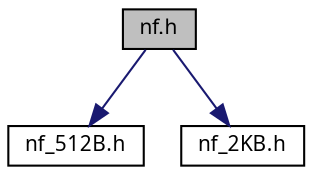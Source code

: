 digraph G
{
  edge [fontname="FreeSans.ttf",fontsize=10,labelfontname="FreeSans.ttf",labelfontsize=10];
  node [fontname="FreeSans.ttf",fontsize=10,shape=record];
  Node1 [label="nf.h",height=0.2,width=0.4,color="black", fillcolor="grey75", style="filled" fontcolor="black"];
  Node1 -> Node2 [color="midnightblue",fontsize=10,style="solid",fontname="FreeSans.ttf"];
  Node2 [label="nf_512B.h",height=0.2,width=0.4,color="black", fillcolor="white", style="filled",URL="$a00059.html"];
  Node1 -> Node3 [color="midnightblue",fontsize=10,style="solid",fontname="FreeSans.ttf"];
  Node3 [label="nf_2KB.h",height=0.2,width=0.4,color="black", fillcolor="white", style="filled",URL="$a00058.html"];
}
